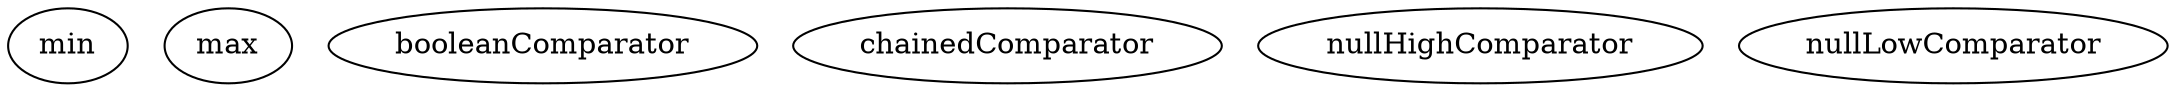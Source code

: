 digraph G {
min;
max;
booleanComparator;
chainedComparator;
nullHighComparator;
nullLowComparator;
}